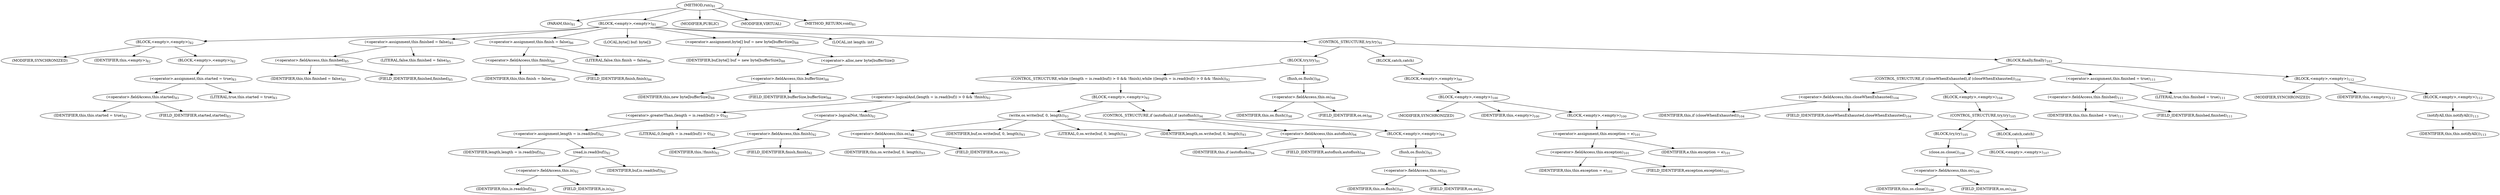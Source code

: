 digraph "run" {  
"123" [label = <(METHOD,run)<SUB>81</SUB>> ]
"12" [label = <(PARAM,this)<SUB>81</SUB>> ]
"124" [label = <(BLOCK,&lt;empty&gt;,&lt;empty&gt;)<SUB>81</SUB>> ]
"125" [label = <(BLOCK,&lt;empty&gt;,&lt;empty&gt;)<SUB>82</SUB>> ]
"126" [label = <(MODIFIER,SYNCHRONIZED)> ]
"11" [label = <(IDENTIFIER,this,&lt;empty&gt;)<SUB>82</SUB>> ]
"127" [label = <(BLOCK,&lt;empty&gt;,&lt;empty&gt;)<SUB>82</SUB>> ]
"128" [label = <(&lt;operator&gt;.assignment,this.started = true)<SUB>83</SUB>> ]
"129" [label = <(&lt;operator&gt;.fieldAccess,this.started)<SUB>83</SUB>> ]
"130" [label = <(IDENTIFIER,this,this.started = true)<SUB>83</SUB>> ]
"131" [label = <(FIELD_IDENTIFIER,started,started)<SUB>83</SUB>> ]
"132" [label = <(LITERAL,true,this.started = true)<SUB>83</SUB>> ]
"133" [label = <(&lt;operator&gt;.assignment,this.finished = false)<SUB>85</SUB>> ]
"134" [label = <(&lt;operator&gt;.fieldAccess,this.finished)<SUB>85</SUB>> ]
"135" [label = <(IDENTIFIER,this,this.finished = false)<SUB>85</SUB>> ]
"136" [label = <(FIELD_IDENTIFIER,finished,finished)<SUB>85</SUB>> ]
"137" [label = <(LITERAL,false,this.finished = false)<SUB>85</SUB>> ]
"138" [label = <(&lt;operator&gt;.assignment,this.finish = false)<SUB>86</SUB>> ]
"139" [label = <(&lt;operator&gt;.fieldAccess,this.finish)<SUB>86</SUB>> ]
"140" [label = <(IDENTIFIER,this,this.finish = false)<SUB>86</SUB>> ]
"141" [label = <(FIELD_IDENTIFIER,finish,finish)<SUB>86</SUB>> ]
"142" [label = <(LITERAL,false,this.finish = false)<SUB>86</SUB>> ]
"143" [label = <(LOCAL,byte[] buf: byte[])> ]
"144" [label = <(&lt;operator&gt;.assignment,byte[] buf = new byte[bufferSize])<SUB>88</SUB>> ]
"145" [label = <(IDENTIFIER,buf,byte[] buf = new byte[bufferSize])<SUB>88</SUB>> ]
"146" [label = <(&lt;operator&gt;.alloc,new byte[bufferSize])> ]
"147" [label = <(&lt;operator&gt;.fieldAccess,this.bufferSize)<SUB>88</SUB>> ]
"148" [label = <(IDENTIFIER,this,new byte[bufferSize])<SUB>88</SUB>> ]
"149" [label = <(FIELD_IDENTIFIER,bufferSize,bufferSize)<SUB>88</SUB>> ]
"150" [label = <(LOCAL,int length: int)> ]
"151" [label = <(CONTROL_STRUCTURE,try,try)<SUB>91</SUB>> ]
"152" [label = <(BLOCK,try,try)<SUB>91</SUB>> ]
"153" [label = <(CONTROL_STRUCTURE,while ((length = is.read(buf)) &gt; 0 &amp;&amp; !finish),while ((length = is.read(buf)) &gt; 0 &amp;&amp; !finish))<SUB>92</SUB>> ]
"154" [label = <(&lt;operator&gt;.logicalAnd,(length = is.read(buf)) &gt; 0 &amp;&amp; !finish)<SUB>92</SUB>> ]
"155" [label = <(&lt;operator&gt;.greaterThan,(length = is.read(buf)) &gt; 0)<SUB>92</SUB>> ]
"156" [label = <(&lt;operator&gt;.assignment,length = is.read(buf))<SUB>92</SUB>> ]
"157" [label = <(IDENTIFIER,length,length = is.read(buf))<SUB>92</SUB>> ]
"158" [label = <(read,is.read(buf))<SUB>92</SUB>> ]
"159" [label = <(&lt;operator&gt;.fieldAccess,this.is)<SUB>92</SUB>> ]
"160" [label = <(IDENTIFIER,this,is.read(buf))<SUB>92</SUB>> ]
"161" [label = <(FIELD_IDENTIFIER,is,is)<SUB>92</SUB>> ]
"162" [label = <(IDENTIFIER,buf,is.read(buf))<SUB>92</SUB>> ]
"163" [label = <(LITERAL,0,(length = is.read(buf)) &gt; 0)<SUB>92</SUB>> ]
"164" [label = <(&lt;operator&gt;.logicalNot,!finish)<SUB>92</SUB>> ]
"165" [label = <(&lt;operator&gt;.fieldAccess,this.finish)<SUB>92</SUB>> ]
"166" [label = <(IDENTIFIER,this,!finish)<SUB>92</SUB>> ]
"167" [label = <(FIELD_IDENTIFIER,finish,finish)<SUB>92</SUB>> ]
"168" [label = <(BLOCK,&lt;empty&gt;,&lt;empty&gt;)<SUB>92</SUB>> ]
"169" [label = <(write,os.write(buf, 0, length))<SUB>93</SUB>> ]
"170" [label = <(&lt;operator&gt;.fieldAccess,this.os)<SUB>93</SUB>> ]
"171" [label = <(IDENTIFIER,this,os.write(buf, 0, length))<SUB>93</SUB>> ]
"172" [label = <(FIELD_IDENTIFIER,os,os)<SUB>93</SUB>> ]
"173" [label = <(IDENTIFIER,buf,os.write(buf, 0, length))<SUB>93</SUB>> ]
"174" [label = <(LITERAL,0,os.write(buf, 0, length))<SUB>93</SUB>> ]
"175" [label = <(IDENTIFIER,length,os.write(buf, 0, length))<SUB>93</SUB>> ]
"176" [label = <(CONTROL_STRUCTURE,if (autoflush),if (autoflush))<SUB>94</SUB>> ]
"177" [label = <(&lt;operator&gt;.fieldAccess,this.autoflush)<SUB>94</SUB>> ]
"178" [label = <(IDENTIFIER,this,if (autoflush))<SUB>94</SUB>> ]
"179" [label = <(FIELD_IDENTIFIER,autoflush,autoflush)<SUB>94</SUB>> ]
"180" [label = <(BLOCK,&lt;empty&gt;,&lt;empty&gt;)<SUB>94</SUB>> ]
"181" [label = <(flush,os.flush())<SUB>95</SUB>> ]
"182" [label = <(&lt;operator&gt;.fieldAccess,this.os)<SUB>95</SUB>> ]
"183" [label = <(IDENTIFIER,this,os.flush())<SUB>95</SUB>> ]
"184" [label = <(FIELD_IDENTIFIER,os,os)<SUB>95</SUB>> ]
"185" [label = <(flush,os.flush())<SUB>98</SUB>> ]
"186" [label = <(&lt;operator&gt;.fieldAccess,this.os)<SUB>98</SUB>> ]
"187" [label = <(IDENTIFIER,this,os.flush())<SUB>98</SUB>> ]
"188" [label = <(FIELD_IDENTIFIER,os,os)<SUB>98</SUB>> ]
"189" [label = <(BLOCK,catch,catch)> ]
"190" [label = <(BLOCK,&lt;empty&gt;,&lt;empty&gt;)<SUB>99</SUB>> ]
"191" [label = <(BLOCK,&lt;empty&gt;,&lt;empty&gt;)<SUB>100</SUB>> ]
"192" [label = <(MODIFIER,SYNCHRONIZED)> ]
"13" [label = <(IDENTIFIER,this,&lt;empty&gt;)<SUB>100</SUB>> ]
"193" [label = <(BLOCK,&lt;empty&gt;,&lt;empty&gt;)<SUB>100</SUB>> ]
"194" [label = <(&lt;operator&gt;.assignment,this.exception = e)<SUB>101</SUB>> ]
"195" [label = <(&lt;operator&gt;.fieldAccess,this.exception)<SUB>101</SUB>> ]
"196" [label = <(IDENTIFIER,this,this.exception = e)<SUB>101</SUB>> ]
"197" [label = <(FIELD_IDENTIFIER,exception,exception)<SUB>101</SUB>> ]
"198" [label = <(IDENTIFIER,e,this.exception = e)<SUB>101</SUB>> ]
"199" [label = <(BLOCK,finally,finally)<SUB>103</SUB>> ]
"200" [label = <(CONTROL_STRUCTURE,if (closeWhenExhausted),if (closeWhenExhausted))<SUB>104</SUB>> ]
"201" [label = <(&lt;operator&gt;.fieldAccess,this.closeWhenExhausted)<SUB>104</SUB>> ]
"202" [label = <(IDENTIFIER,this,if (closeWhenExhausted))<SUB>104</SUB>> ]
"203" [label = <(FIELD_IDENTIFIER,closeWhenExhausted,closeWhenExhausted)<SUB>104</SUB>> ]
"204" [label = <(BLOCK,&lt;empty&gt;,&lt;empty&gt;)<SUB>104</SUB>> ]
"205" [label = <(CONTROL_STRUCTURE,try,try)<SUB>105</SUB>> ]
"206" [label = <(BLOCK,try,try)<SUB>105</SUB>> ]
"207" [label = <(close,os.close())<SUB>106</SUB>> ]
"208" [label = <(&lt;operator&gt;.fieldAccess,this.os)<SUB>106</SUB>> ]
"209" [label = <(IDENTIFIER,this,os.close())<SUB>106</SUB>> ]
"210" [label = <(FIELD_IDENTIFIER,os,os)<SUB>106</SUB>> ]
"211" [label = <(BLOCK,catch,catch)> ]
"212" [label = <(BLOCK,&lt;empty&gt;,&lt;empty&gt;)<SUB>107</SUB>> ]
"213" [label = <(&lt;operator&gt;.assignment,this.finished = true)<SUB>111</SUB>> ]
"214" [label = <(&lt;operator&gt;.fieldAccess,this.finished)<SUB>111</SUB>> ]
"215" [label = <(IDENTIFIER,this,this.finished = true)<SUB>111</SUB>> ]
"216" [label = <(FIELD_IDENTIFIER,finished,finished)<SUB>111</SUB>> ]
"217" [label = <(LITERAL,true,this.finished = true)<SUB>111</SUB>> ]
"218" [label = <(BLOCK,&lt;empty&gt;,&lt;empty&gt;)<SUB>112</SUB>> ]
"219" [label = <(MODIFIER,SYNCHRONIZED)> ]
"14" [label = <(IDENTIFIER,this,&lt;empty&gt;)<SUB>112</SUB>> ]
"220" [label = <(BLOCK,&lt;empty&gt;,&lt;empty&gt;)<SUB>112</SUB>> ]
"221" [label = <(notifyAll,this.notifyAll())<SUB>113</SUB>> ]
"15" [label = <(IDENTIFIER,this,this.notifyAll())<SUB>113</SUB>> ]
"222" [label = <(MODIFIER,PUBLIC)> ]
"223" [label = <(MODIFIER,VIRTUAL)> ]
"224" [label = <(METHOD_RETURN,void)<SUB>81</SUB>> ]
  "123" -> "12" 
  "123" -> "124" 
  "123" -> "222" 
  "123" -> "223" 
  "123" -> "224" 
  "124" -> "125" 
  "124" -> "133" 
  "124" -> "138" 
  "124" -> "143" 
  "124" -> "144" 
  "124" -> "150" 
  "124" -> "151" 
  "125" -> "126" 
  "125" -> "11" 
  "125" -> "127" 
  "127" -> "128" 
  "128" -> "129" 
  "128" -> "132" 
  "129" -> "130" 
  "129" -> "131" 
  "133" -> "134" 
  "133" -> "137" 
  "134" -> "135" 
  "134" -> "136" 
  "138" -> "139" 
  "138" -> "142" 
  "139" -> "140" 
  "139" -> "141" 
  "144" -> "145" 
  "144" -> "146" 
  "146" -> "147" 
  "147" -> "148" 
  "147" -> "149" 
  "151" -> "152" 
  "151" -> "189" 
  "151" -> "199" 
  "152" -> "153" 
  "152" -> "185" 
  "153" -> "154" 
  "153" -> "168" 
  "154" -> "155" 
  "154" -> "164" 
  "155" -> "156" 
  "155" -> "163" 
  "156" -> "157" 
  "156" -> "158" 
  "158" -> "159" 
  "158" -> "162" 
  "159" -> "160" 
  "159" -> "161" 
  "164" -> "165" 
  "165" -> "166" 
  "165" -> "167" 
  "168" -> "169" 
  "168" -> "176" 
  "169" -> "170" 
  "169" -> "173" 
  "169" -> "174" 
  "169" -> "175" 
  "170" -> "171" 
  "170" -> "172" 
  "176" -> "177" 
  "176" -> "180" 
  "177" -> "178" 
  "177" -> "179" 
  "180" -> "181" 
  "181" -> "182" 
  "182" -> "183" 
  "182" -> "184" 
  "185" -> "186" 
  "186" -> "187" 
  "186" -> "188" 
  "189" -> "190" 
  "190" -> "191" 
  "191" -> "192" 
  "191" -> "13" 
  "191" -> "193" 
  "193" -> "194" 
  "194" -> "195" 
  "194" -> "198" 
  "195" -> "196" 
  "195" -> "197" 
  "199" -> "200" 
  "199" -> "213" 
  "199" -> "218" 
  "200" -> "201" 
  "200" -> "204" 
  "201" -> "202" 
  "201" -> "203" 
  "204" -> "205" 
  "205" -> "206" 
  "205" -> "211" 
  "206" -> "207" 
  "207" -> "208" 
  "208" -> "209" 
  "208" -> "210" 
  "211" -> "212" 
  "213" -> "214" 
  "213" -> "217" 
  "214" -> "215" 
  "214" -> "216" 
  "218" -> "219" 
  "218" -> "14" 
  "218" -> "220" 
  "220" -> "221" 
  "221" -> "15" 
}
